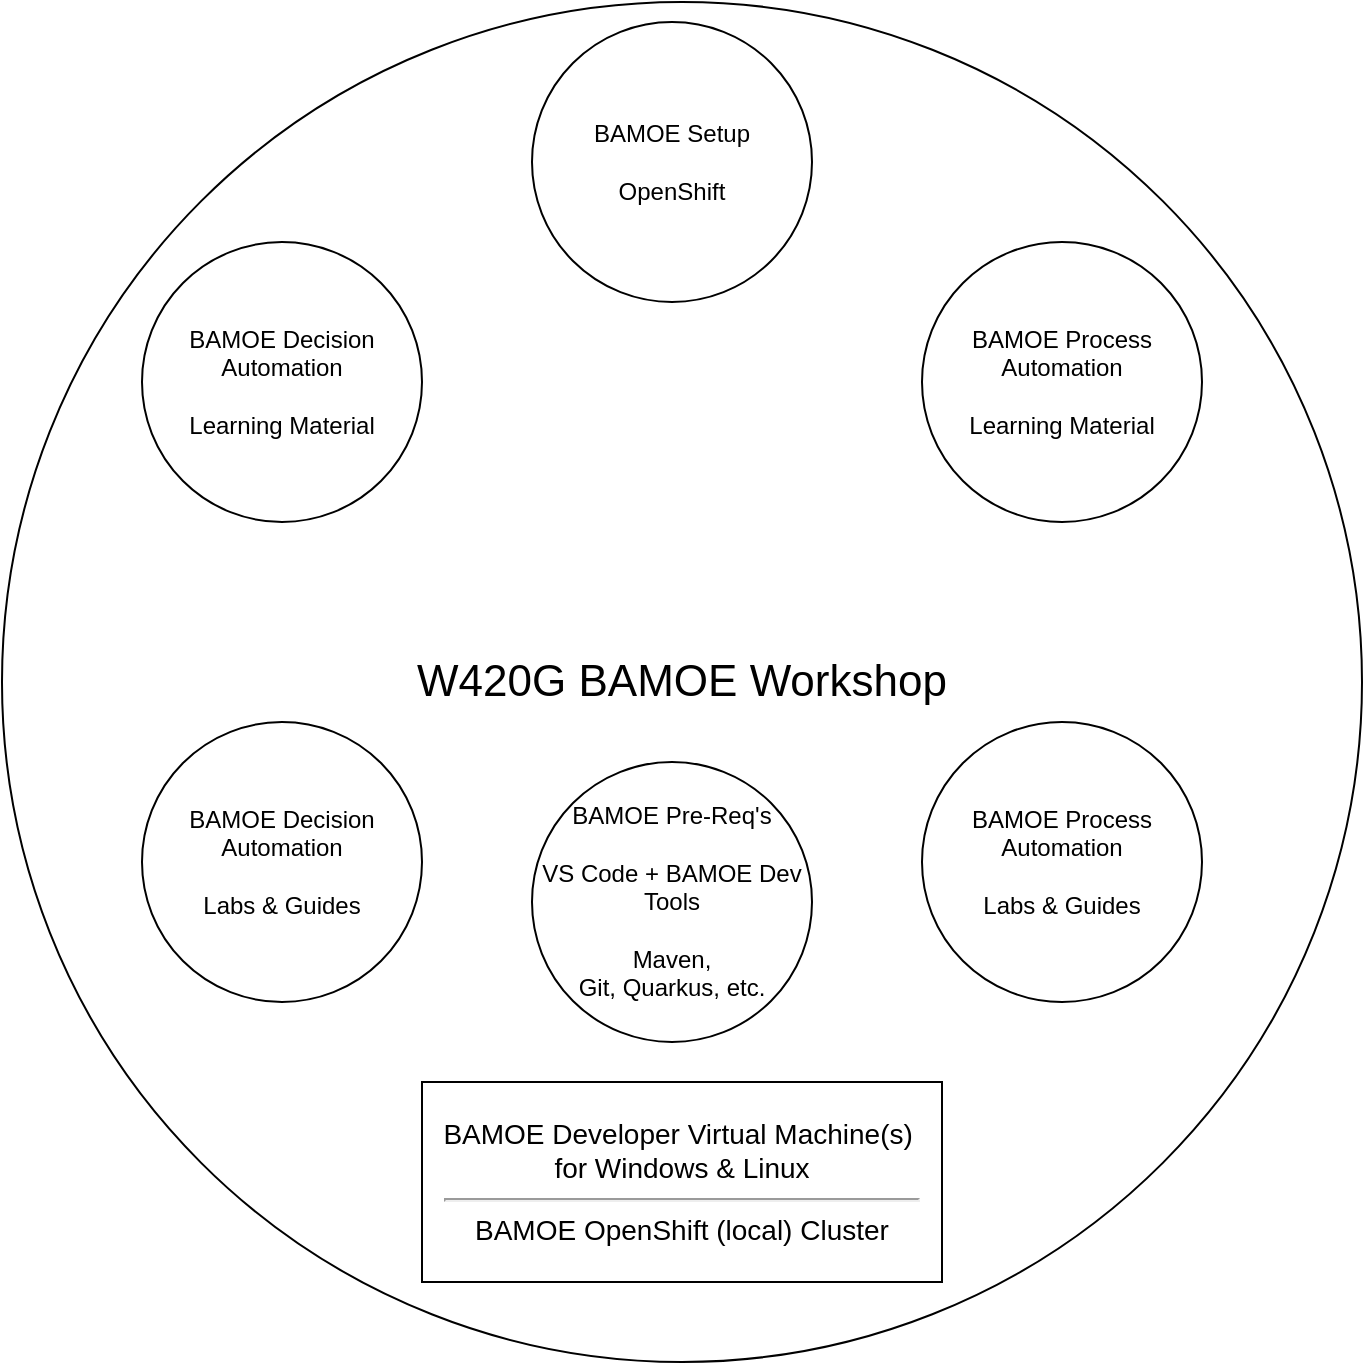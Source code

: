 <mxfile>
    <diagram id="6DXzQuvdufL6PUV2b2Tl" name="Page-1">
        <mxGraphModel dx="1085" dy="855" grid="1" gridSize="10" guides="1" tooltips="1" connect="1" arrows="1" fold="1" page="1" pageScale="1" pageWidth="1100" pageHeight="850" math="0" shadow="0">
            <root>
                <mxCell id="0"/>
                <mxCell id="1" parent="0"/>
                <mxCell id="2" value="&lt;font style=&quot;font-size: 22px;&quot;&gt;W420G BAMOE Workshop&lt;/font&gt;" style="ellipse;whiteSpace=wrap;html=1;aspect=fixed;" parent="1" vertex="1">
                    <mxGeometry x="260" y="10" width="680" height="680" as="geometry"/>
                </mxCell>
                <mxCell id="8" value="&lt;font style=&quot;font-size: 14px;&quot;&gt;BAMOE Developer Virtual Machine(s)&amp;nbsp;&lt;br&gt;for Windows &amp;amp; Linux&lt;br&gt;&lt;/font&gt;&lt;hr&gt;&lt;font style=&quot;font-size: 14px;&quot;&gt;BAMOE OpenShift (local) Cluster&lt;/font&gt;" style="rounded=0;whiteSpace=wrap;html=1;" parent="1" vertex="1">
                    <mxGeometry x="470" y="550" width="260" height="100" as="geometry"/>
                </mxCell>
                <mxCell id="10" value="BAMOE Process Automation &lt;br&gt;&lt;br&gt;Learning Material" style="ellipse;whiteSpace=wrap;html=1;aspect=fixed;" parent="1" vertex="1">
                    <mxGeometry x="720" y="130" width="140" height="140" as="geometry"/>
                </mxCell>
                <mxCell id="12" value="BAMOE Decision Automation &lt;br&gt;&lt;br&gt;Learning Material" style="ellipse;whiteSpace=wrap;html=1;aspect=fixed;" parent="1" vertex="1">
                    <mxGeometry x="330" y="130" width="140" height="140" as="geometry"/>
                </mxCell>
                <mxCell id="13" value="BAMOE Decision Automation &lt;br&gt;&lt;br&gt;Labs &amp;amp; Guides" style="ellipse;whiteSpace=wrap;html=1;aspect=fixed;" parent="1" vertex="1">
                    <mxGeometry x="330" y="370" width="140" height="140" as="geometry"/>
                </mxCell>
                <mxCell id="14" value="BAMOE Process Automation &lt;br&gt;&lt;br&gt;Labs &amp;amp; Guides" style="ellipse;whiteSpace=wrap;html=1;aspect=fixed;" parent="1" vertex="1">
                    <mxGeometry x="720" y="370" width="140" height="140" as="geometry"/>
                </mxCell>
                <mxCell id="15" value="BAMOE Setup&lt;br&gt;&lt;br&gt;OpenShift" style="ellipse;whiteSpace=wrap;html=1;aspect=fixed;" parent="1" vertex="1">
                    <mxGeometry x="525" y="20" width="140" height="140" as="geometry"/>
                </mxCell>
                <mxCell id="17" value="BAMOE Pre-Req&#39;s&lt;br&gt;&lt;br&gt;VS Code + BAMOE Dev Tools&lt;br&gt;&lt;br&gt;Maven,&lt;br&gt;Git, Quarkus, etc." style="ellipse;whiteSpace=wrap;html=1;aspect=fixed;" vertex="1" parent="1">
                    <mxGeometry x="525" y="390" width="140" height="140" as="geometry"/>
                </mxCell>
            </root>
        </mxGraphModel>
    </diagram>
</mxfile>